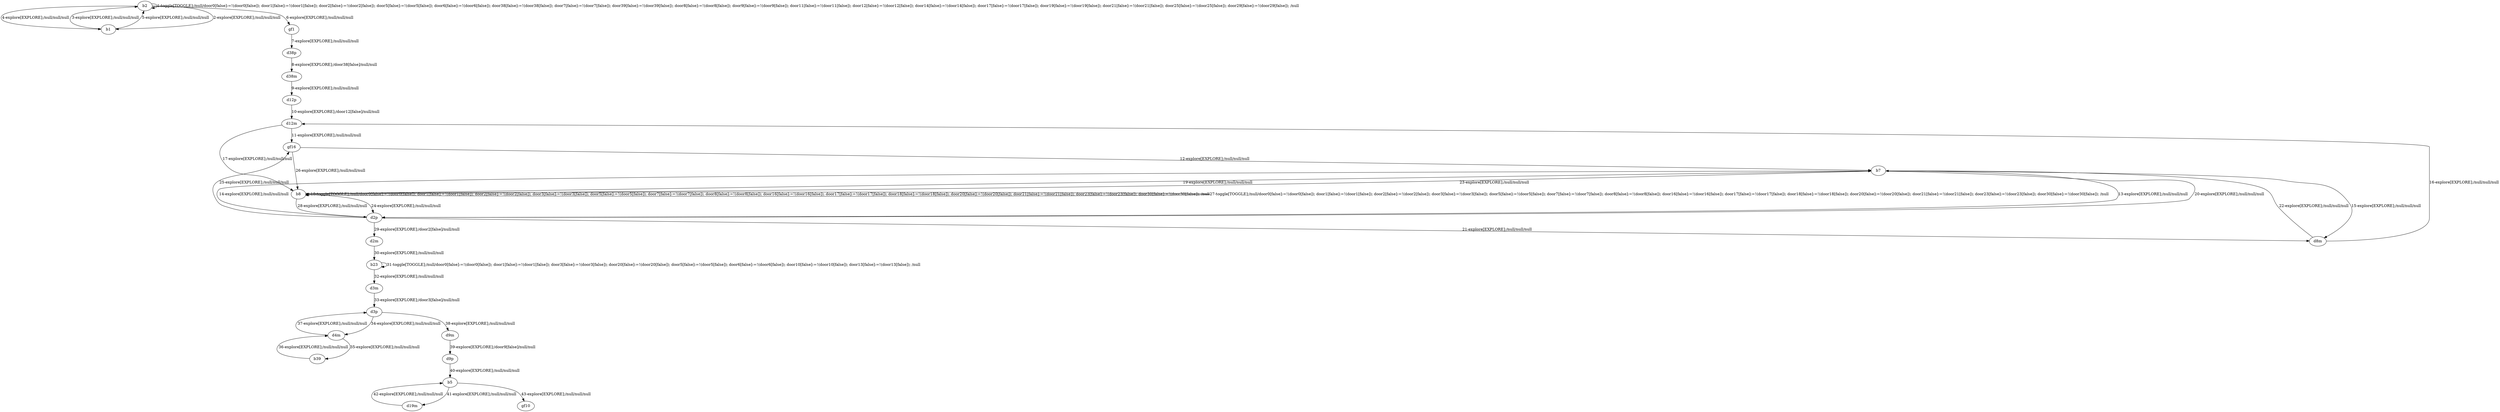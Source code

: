 # Total number of goals covered by this test: 1
# b5 --> gf10

digraph g {
"b2" -> "b2" [label = "1-toggle[TOGGLE];/null/door0[false]:=!(door0[false]); door1[false]:=!(door1[false]); door2[false]:=!(door2[false]); door5[false]:=!(door5[false]); door6[false]:=!(door6[false]); door38[false]:=!(door38[false]); door7[false]:=!(door7[false]); door39[false]:=!(door39[false]); door8[false]:=!(door8[false]); door9[false]:=!(door9[false]); door11[false]:=!(door11[false]); door12[false]:=!(door12[false]); door14[false]:=!(door14[false]); door17[false]:=!(door17[false]); door19[false]:=!(door19[false]); door21[false]:=!(door21[false]); door25[false]:=!(door25[false]); door29[false]:=!(door29[false]); /null"];
"b2" -> "b1" [label = "2-explore[EXPLORE];/null/null/null"];
"b1" -> "b2" [label = "3-explore[EXPLORE];/null/null/null"];
"b2" -> "b1" [label = "4-explore[EXPLORE];/null/null/null"];
"b1" -> "b2" [label = "5-explore[EXPLORE];/null/null/null"];
"b2" -> "gf1" [label = "6-explore[EXPLORE];/null/null/null"];
"gf1" -> "d38p" [label = "7-explore[EXPLORE];/null/null/null"];
"d38p" -> "d38m" [label = "8-explore[EXPLORE];/door38[false]/null/null"];
"d38m" -> "d12p" [label = "9-explore[EXPLORE];/null/null/null"];
"d12p" -> "d12m" [label = "10-explore[EXPLORE];/door12[false]/null/null"];
"d12m" -> "gf16" [label = "11-explore[EXPLORE];/null/null/null"];
"gf16" -> "b7" [label = "12-explore[EXPLORE];/null/null/null"];
"b7" -> "d2p" [label = "13-explore[EXPLORE];/null/null/null"];
"d2p" -> "b7" [label = "14-explore[EXPLORE];/null/null/null"];
"b7" -> "d8m" [label = "15-explore[EXPLORE];/null/null/null"];
"d8m" -> "d12m" [label = "16-explore[EXPLORE];/null/null/null"];
"d12m" -> "b8" [label = "17-explore[EXPLORE];/null/null/null"];
"b8" -> "b8" [label = "18-toggle[TOGGLE];/null/door0[false]:=!(door0[false]); door1[false]:=!(door1[false]); door2[false]:=!(door2[false]); door3[false]:=!(door3[false]); door5[false]:=!(door5[false]); door7[false]:=!(door7[false]); door8[false]:=!(door8[false]); door16[false]:=!(door16[false]); door17[false]:=!(door17[false]); door18[false]:=!(door18[false]); door20[false]:=!(door20[false]); door21[false]:=!(door21[false]); door23[false]:=!(door23[false]); door30[false]:=!(door30[false]); /null"];
"b8" -> "b7" [label = "19-explore[EXPLORE];/null/null/null"];
"b7" -> "d2p" [label = "20-explore[EXPLORE];/null/null/null"];
"d2p" -> "d8m" [label = "21-explore[EXPLORE];/null/null/null"];
"d8m" -> "b7" [label = "22-explore[EXPLORE];/null/null/null"];
"b7" -> "b8" [label = "23-explore[EXPLORE];/null/null/null"];
"b8" -> "d2p" [label = "24-explore[EXPLORE];/null/null/null"];
"d2p" -> "gf16" [label = "25-explore[EXPLORE];/null/null/null"];
"gf16" -> "b8" [label = "26-explore[EXPLORE];/null/null/null"];
"b8" -> "b8" [label = "27-toggle[TOGGLE];/null/door0[false]:=!(door0[false]); door1[false]:=!(door1[false]); door2[false]:=!(door2[false]); door3[false]:=!(door3[false]); door5[false]:=!(door5[false]); door7[false]:=!(door7[false]); door8[false]:=!(door8[false]); door16[false]:=!(door16[false]); door17[false]:=!(door17[false]); door18[false]:=!(door18[false]); door20[false]:=!(door20[false]); door21[false]:=!(door21[false]); door23[false]:=!(door23[false]); door30[false]:=!(door30[false]); /null"];
"b8" -> "d2p" [label = "28-explore[EXPLORE];/null/null/null"];
"d2p" -> "d2m" [label = "29-explore[EXPLORE];/door2[false]/null/null"];
"d2m" -> "b23" [label = "30-explore[EXPLORE];/null/null/null"];
"b23" -> "b23" [label = "31-toggle[TOGGLE];/null/door0[false]:=!(door0[false]); door1[false]:=!(door1[false]); door3[false]:=!(door3[false]); door20[false]:=!(door20[false]); door5[false]:=!(door5[false]); door6[false]:=!(door6[false]); door10[false]:=!(door10[false]); door13[false]:=!(door13[false]); /null"];
"b23" -> "d3m" [label = "32-explore[EXPLORE];/null/null/null"];
"d3m" -> "d3p" [label = "33-explore[EXPLORE];/door3[false]/null/null"];
"d3p" -> "d4m" [label = "34-explore[EXPLORE];/null/null/null"];
"d4m" -> "b39" [label = "35-explore[EXPLORE];/null/null/null"];
"b39" -> "d4m" [label = "36-explore[EXPLORE];/null/null/null"];
"d4m" -> "d3p" [label = "37-explore[EXPLORE];/null/null/null"];
"d3p" -> "d9m" [label = "38-explore[EXPLORE];/null/null/null"];
"d9m" -> "d9p" [label = "39-explore[EXPLORE];/door9[false]/null/null"];
"d9p" -> "b5" [label = "40-explore[EXPLORE];/null/null/null"];
"b5" -> "d19m" [label = "41-explore[EXPLORE];/null/null/null"];
"d19m" -> "b5" [label = "42-explore[EXPLORE];/null/null/null"];
"b5" -> "gf10" [label = "43-explore[EXPLORE];/null/null/null"];
}